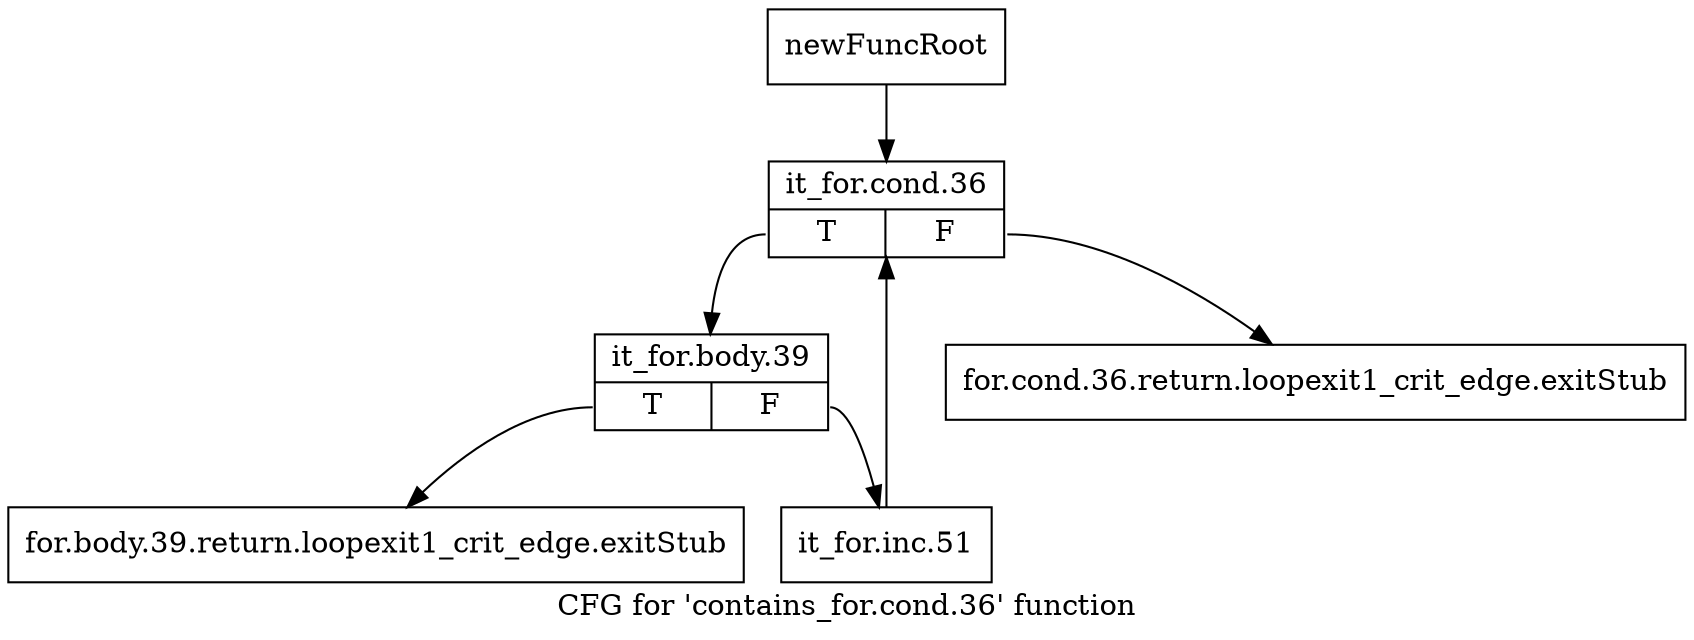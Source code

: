 digraph "CFG for 'contains_for.cond.36' function" {
	label="CFG for 'contains_for.cond.36' function";

	Node0xb0b4650 [shape=record,label="{newFuncRoot}"];
	Node0xb0b4650 -> Node0xb0b4740;
	Node0xb0b46a0 [shape=record,label="{for.cond.36.return.loopexit1_crit_edge.exitStub}"];
	Node0xb0b46f0 [shape=record,label="{for.body.39.return.loopexit1_crit_edge.exitStub}"];
	Node0xb0b4740 [shape=record,label="{it_for.cond.36|{<s0>T|<s1>F}}"];
	Node0xb0b4740:s0 -> Node0xb0b4790;
	Node0xb0b4740:s1 -> Node0xb0b46a0;
	Node0xb0b4790 [shape=record,label="{it_for.body.39|{<s0>T|<s1>F}}"];
	Node0xb0b4790:s0 -> Node0xb0b46f0;
	Node0xb0b4790:s1 -> Node0xb0b47e0;
	Node0xb0b47e0 [shape=record,label="{it_for.inc.51}"];
	Node0xb0b47e0 -> Node0xb0b4740;
}
